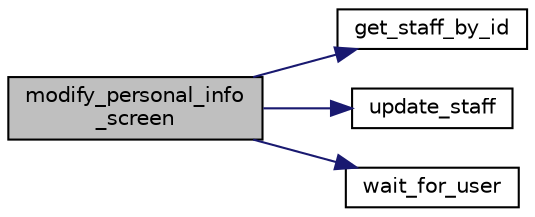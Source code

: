 digraph "modify_personal_info_screen"
{
 // LATEX_PDF_SIZE
  edge [fontname="Helvetica",fontsize="10",labelfontname="Helvetica",labelfontsize="10"];
  node [fontname="Helvetica",fontsize="10",shape=record];
  rankdir="LR";
  Node1 [label="modify_personal_info\l_screen",height=0.2,width=0.4,color="black", fillcolor="grey75", style="filled", fontcolor="black",tooltip=" "];
  Node1 -> Node2 [color="midnightblue",fontsize="10",style="solid",fontname="Helvetica"];
  Node2 [label="get_staff_by_id",height=0.2,width=0.4,color="black", fillcolor="white", style="filled",URL="$user_8c.html#a3ea99c3aa114cb22a6ec4339760a9701",tooltip="通过ID获取服务人员信息"];
  Node1 -> Node3 [color="midnightblue",fontsize="10",style="solid",fontname="Helvetica"];
  Node3 [label="update_staff",height=0.2,width=0.4,color="black", fillcolor="white", style="filled",URL="$user_8c.html#a86ce46c46c3890427f89b171779c3525",tooltip="更新服务人员信息"];
  Node1 -> Node4 [color="midnightblue",fontsize="10",style="solid",fontname="Helvetica"];
  Node4 [label="wait_for_user",height=0.2,width=0.4,color="black", fillcolor="white", style="filled",URL="$ui__staff_8c.html#a887158dd13b9aa6e713da37dde21965f",tooltip=" "];
}

